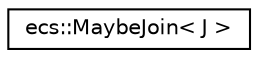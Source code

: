 digraph "Graphical Class Hierarchy"
{
 // LATEX_PDF_SIZE
  edge [fontname="Helvetica",fontsize="10",labelfontname="Helvetica",labelfontsize="10"];
  node [fontname="Helvetica",fontsize="10",shape=record];
  rankdir="LR";
  Node0 [label="ecs::MaybeJoin\< J \>",height=0.2,width=0.4,color="black", fillcolor="white", style="filled",URL="$classecs_1_1_maybe_join.html",tooltip="A Joinable structure that yields all indices, returning nullptr for all missing elements and pointers..."];
}

